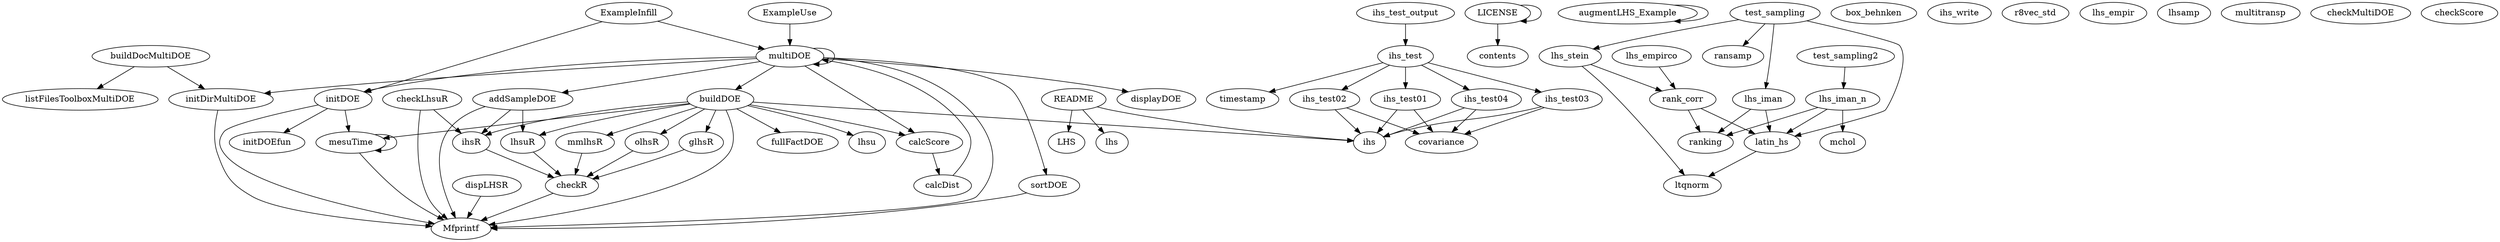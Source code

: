 /* Created by mdot for Matlab */
digraph m2html {
  ExampleInfill -> multiDOE;
  ExampleInfill -> initDOE;
  ExampleUse -> multiDOE;
  LICENSE -> LICENSE;
  LICENSE -> contents;
  README -> lhs;
  README -> ihs;
  README -> LHS;
  initDirMultiDOE -> Mfprintf;
  multiDOE -> initDirMultiDOE;
  multiDOE -> multiDOE;
  multiDOE -> calcScore;
  multiDOE -> displayDOE;
  multiDOE -> addSampleDOE;
  multiDOE -> initDOE;
  multiDOE -> Mfprintf;
  multiDOE -> buildDOE;
  multiDOE -> sortDOE;
  augmentLHS_Example -> augmentLHS_Example;
  glhsR -> checkR;
  ihsR -> checkR;
  lhsuR -> checkR;
  mmlhsR -> checkR;
  olhsR -> checkR;
  calcDist -> multiDOE;
  calcScore -> calcDist;
  dispLHSR -> Mfprintf;
  addSampleDOE -> ihsR;
  addSampleDOE -> lhsuR;
  addSampleDOE -> Mfprintf;
  initDOE -> initDOEfun;
  initDOE -> Mfprintf;
  initDOE -> mesuTime;
  ihs_test -> ihs_test01;
  ihs_test -> ihs_test02;
  ihs_test -> ihs_test03;
  ihs_test -> ihs_test04;
  ihs_test -> timestamp;
  ihs_test01 -> covariance;
  ihs_test01 -> ihs;
  ihs_test02 -> covariance;
  ihs_test02 -> ihs;
  ihs_test03 -> covariance;
  ihs_test03 -> ihs;
  ihs_test04 -> covariance;
  ihs_test04 -> ihs;
  ihs_test_output -> ihs_test;
  latin_hs -> ltqnorm;
  lhs_empirco -> rank_corr;
  lhs_iman -> latin_hs;
  lhs_iman -> ranking;
  lhs_iman_n -> latin_hs;
  lhs_iman_n -> mchol;
  lhs_iman_n -> ranking;
  lhs_stein -> ltqnorm;
  lhs_stein -> rank_corr;
  rank_corr -> latin_hs;
  rank_corr -> ranking;
  test_sampling -> latin_hs;
  test_sampling -> lhs_iman;
  test_sampling -> lhs_stein;
  test_sampling -> ransamp;
  test_sampling2 -> lhs_iman_n;
  buildDOE -> fullFactDOE;
  buildDOE -> glhsR;
  buildDOE -> ihsR;
  buildDOE -> lhsuR;
  buildDOE -> mmlhsR;
  buildDOE -> olhsR;
  buildDOE -> calcScore;
  buildDOE -> ihs;
  buildDOE -> lhsu;
  buildDOE -> Mfprintf;
  buildDOE -> mesuTime;
  buildDocMultiDOE -> initDirMultiDOE;
  buildDocMultiDOE -> listFilesToolboxMultiDOE;
  checkLhsuR -> ihsR;
  checkLhsuR -> Mfprintf;
  checkR -> Mfprintf;
  mesuTime -> Mfprintf;
  mesuTime -> mesuTime;
  sortDOE -> Mfprintf;

  ExampleInfill [URL="MultiDOE/ExampleInfill.html"];
  ExampleUse [URL="MultiDOE/ExampleUse.html"];
  LICENSE [URL="MultiDOE/LICENSE.html"];
  README [URL="MultiDOE/README.html"];
  initDirMultiDOE [URL="MultiDOE/initDirMultiDOE.html"];
  multiDOE [URL="MultiDOE/multiDOE.html"];
  augmentLHS_Example [URL="MultiDOE/src/DOE/augmentLHS_Example.html"];
  box_behnken [URL="MultiDOE/src/DOE/box_behnken.html"];
  fullFactDOE [URL="MultiDOE/src/DOE/fullFactDOE.html"];
  glhsR [URL="MultiDOE/src/DOE/glhsR.html"];
  ihsR [URL="MultiDOE/src/DOE/ihsR.html"];
  lhs [URL="MultiDOE/src/DOE/lhs.html"];
  lhsuR [URL="MultiDOE/src/DOE/lhsuR.html"];
  mmlhsR [URL="MultiDOE/src/DOE/mmlhsR.html"];
  olhsR [URL="MultiDOE/src/DOE/olhsR.html"];
  calcDist [URL="MultiDOE/src/crit/calcDist.html"];
  calcScore [URL="MultiDOE/src/crit/calcScore.html"];
  dispLHSR [URL="MultiDOE/src/disp/dispLHSR.html"];
  displayDOE [URL="MultiDOE/src/disp/displayDOE.html"];
  addSampleDOE [URL="MultiDOE/src/init/addSampleDOE.html"];
  initDOE [URL="MultiDOE/src/init/initDOE.html"];
  initDOEfun [URL="MultiDOE/src/init/initDOEfun.html"];
  covariance [URL="MultiDOE/src/libs/IHS/covariance.html"];
  ihs [URL="MultiDOE/src/libs/IHS/ihs.html"];
  ihs_test [URL="MultiDOE/src/libs/IHS/ihs_test.html"];
  ihs_test01 [URL="MultiDOE/src/libs/IHS/ihs_test01.html"];
  ihs_test02 [URL="MultiDOE/src/libs/IHS/ihs_test02.html"];
  ihs_test03 [URL="MultiDOE/src/libs/IHS/ihs_test03.html"];
  ihs_test04 [URL="MultiDOE/src/libs/IHS/ihs_test04.html"];
  ihs_test_output [URL="MultiDOE/src/libs/IHS/ihs_test_output.html"];
  ihs_write [URL="MultiDOE/src/libs/IHS/ihs_write.html"];
  r8vec_std [URL="MultiDOE/src/libs/IHS/r8vec_std.html"];
  timestamp [URL="MultiDOE/src/libs/IHS/timestamp.html"];
  LHS [URL="MultiDOE/src/libs/LHS/LHS.html"];
  contents [URL="MultiDOE/src/libs/LHS/contents.html"];
  latin_hs [URL="MultiDOE/src/libs/LHS/latin_hs.html"];
  lhs_empir [URL="MultiDOE/src/libs/LHS/lhs_empir.html"];
  lhs_empirco [URL="MultiDOE/src/libs/LHS/lhs_empirco.html"];
  lhs_iman [URL="MultiDOE/src/libs/LHS/lhs_iman.html"];
  lhs_iman_n [URL="MultiDOE/src/libs/LHS/lhs_iman_n.html"];
  lhs_stein [URL="MultiDOE/src/libs/LHS/lhs_stein.html"];
  lhsamp [URL="MultiDOE/src/libs/LHS/lhsamp.html"];
  lhsu [URL="MultiDOE/src/libs/LHS/lhsu.html"];
  ltqnorm [URL="MultiDOE/src/libs/LHS/ltqnorm.html"];
  mchol [URL="MultiDOE/src/libs/LHS/mchol.html"];
  rank_corr [URL="MultiDOE/src/libs/LHS/rank_corr.html"];
  ranking [URL="MultiDOE/src/libs/LHS/ranking.html"];
  ransamp [URL="MultiDOE/src/libs/LHS/ransamp.html"];
  test_sampling [URL="MultiDOE/src/libs/LHS/test_sampling.html"];
  test_sampling2 [URL="MultiDOE/src/libs/LHS/test_sampling2.html"];
  multitransp [URL="MultiDOE/src/libs/multitransp.html"];
  multitransp [URL="MultiDOE/src/libs/multitransp.html"];
  Mfprintf [URL="MultiDOE/src/various/Mfprintf.html"];
  buildDOE [URL="MultiDOE/src/various/buildDOE.html"];
  buildDocMultiDOE [URL="MultiDOE/src/various/buildDocMultiDOE.html"];
  checkLhsuR [URL="MultiDOE/src/various/checkLhsuR.html"];
  checkMultiDOE [URL="MultiDOE/src/various/checkMultiDOE.html"];
  checkR [URL="MultiDOE/src/various/checkR.html"];
  checkScore [URL="MultiDOE/src/various/checkScore.html"];
  listFilesToolboxMultiDOE [URL="MultiDOE/src/various/listFilesToolboxMultiDOE.html"];
  mesuTime [URL="MultiDOE/src/various/mesuTime.html"];
  sortDOE [URL="MultiDOE/src/various/sortDOE.html"];
}